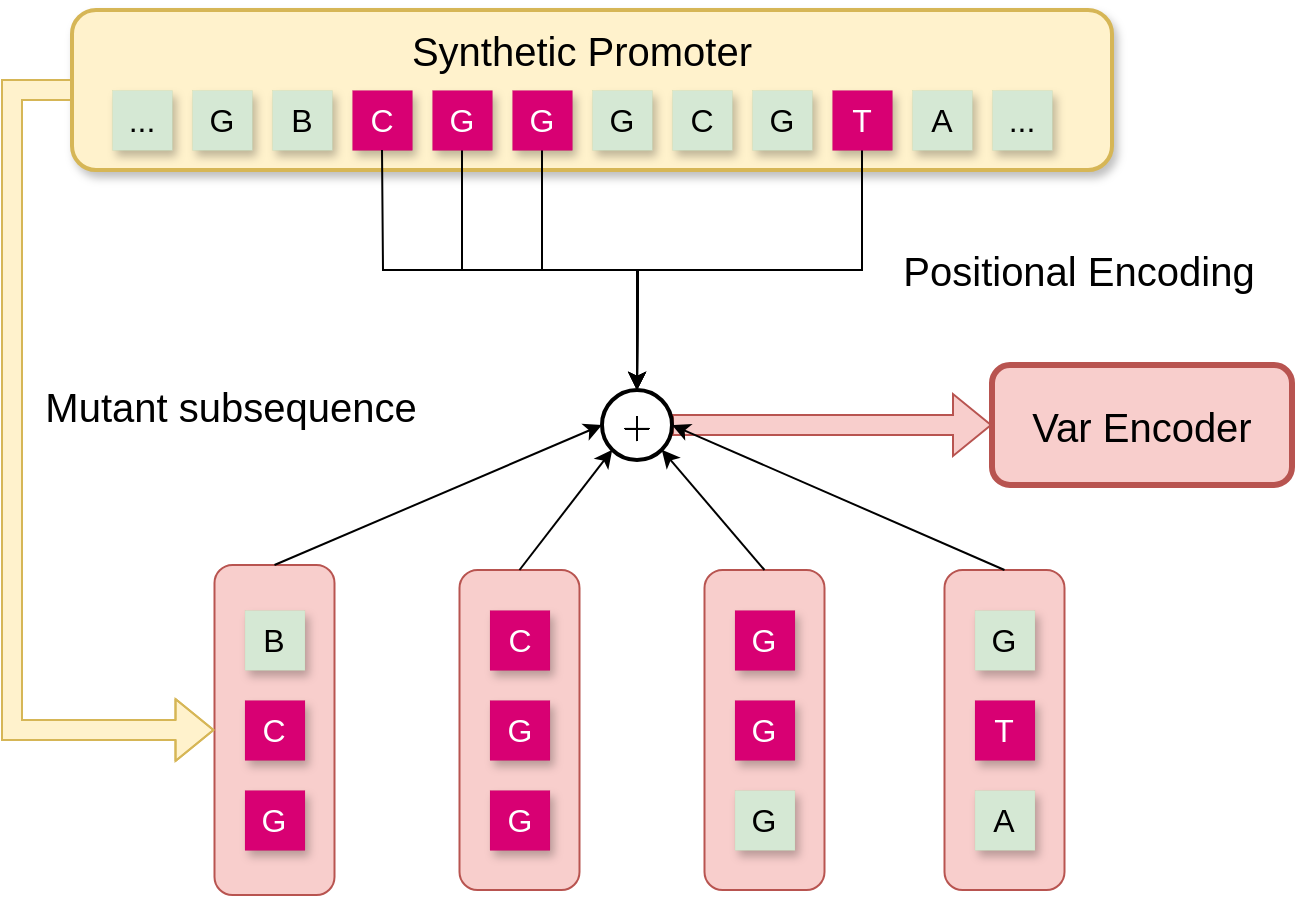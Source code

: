 <mxfile version="20.0.4" type="device"><diagram id="7jT-w3ZunMk3Fu8jAzXs" name="Page-1"><mxGraphModel dx="1483" dy="881" grid="1" gridSize="10" guides="1" tooltips="1" connect="1" arrows="1" fold="1" page="1" pageScale="1" pageWidth="800" pageHeight="500" math="1" shadow="0"><root><mxCell id="0"/><mxCell id="1" parent="0"/><mxCell id="Ho4H0dUEALKZsUrkJsl0-78" value="" style="shape=flexArrow;endArrow=classic;html=1;rounded=0;fontSize=20;exitX=1;exitY=0.5;exitDx=0;exitDy=0;fillColor=#f8cecc;strokeColor=#b85450;entryX=0;entryY=0.5;entryDx=0;entryDy=0;" parent="1" source="Ho4H0dUEALKZsUrkJsl0-71" target="Ho4H0dUEALKZsUrkJsl0-82" edge="1"><mxGeometry width="50" height="50" relative="1" as="geometry"><mxPoint x="42.5" y="210" as="sourcePoint"/><mxPoint x="782.5" y="250" as="targetPoint"/></mxGeometry></mxCell><mxCell id="Ho4H0dUEALKZsUrkJsl0-63" value="" style="rounded=1;whiteSpace=wrap;html=1;fillColor=#f8cecc;strokeColor=#b85450;rotation=-90;" parent="1" vertex="1"><mxGeometry x="506.25" y="370" width="160" height="60" as="geometry"/></mxCell><mxCell id="Ho4H0dUEALKZsUrkJsl0-45" value="" style="rounded=1;whiteSpace=wrap;html=1;fillColor=#f8cecc;strokeColor=#b85450;rotation=-90;" parent="1" vertex="1"><mxGeometry x="138.75" y="370" width="165" height="60" as="geometry"/></mxCell><mxCell id="Ho4H0dUEALKZsUrkJsl0-15" value="" style="rounded=1;whiteSpace=wrap;html=1;strokeWidth=2;shadow=1;glass=0;sketch=0;fillColor=#fff2cc;strokeColor=#d6b656;fontSize=16;" parent="1" vertex="1"><mxGeometry x="120" y="40" width="520" height="80" as="geometry"/></mxCell><mxCell id="Ho4H0dUEALKZsUrkJsl0-16" value="..." style="rounded=0;whiteSpace=wrap;html=1;strokeWidth=0;fillColor=#d5e8d4;strokeColor=#82b366;fontSize=16;shadow=1;" parent="1" vertex="1"><mxGeometry x="140" y="80" width="30" height="30" as="geometry"/></mxCell><mxCell id="Ho4H0dUEALKZsUrkJsl0-17" value="G" style="rounded=0;whiteSpace=wrap;html=1;strokeWidth=0;fillColor=#d5e8d4;strokeColor=#82b366;fontSize=16;shadow=1;" parent="1" vertex="1"><mxGeometry x="180" y="80" width="30" height="30" as="geometry"/></mxCell><mxCell id="Ho4H0dUEALKZsUrkJsl0-18" value="B" style="rounded=0;whiteSpace=wrap;html=1;strokeWidth=0;fillColor=#d5e8d4;strokeColor=#82b366;fontSize=16;shadow=1;" parent="1" vertex="1"><mxGeometry x="220" y="80" width="30" height="30" as="geometry"/></mxCell><mxCell id="Ho4H0dUEALKZsUrkJsl0-19" value="C" style="rounded=0;whiteSpace=wrap;html=1;strokeWidth=0;fillColor=#d80073;strokeColor=#A50040;fontSize=16;glass=0;shadow=1;fontColor=#ffffff;" parent="1" vertex="1"><mxGeometry x="260" y="80" width="30" height="30" as="geometry"/></mxCell><mxCell id="Ho4H0dUEALKZsUrkJsl0-68" style="edgeStyle=orthogonalEdgeStyle;rounded=0;orthogonalLoop=1;jettySize=auto;html=1;exitX=0.5;exitY=1;exitDx=0;exitDy=0;fontSize=20;" parent="1" source="Ho4H0dUEALKZsUrkJsl0-20" edge="1"><mxGeometry relative="1" as="geometry"><mxPoint x="402.5" y="230" as="targetPoint"/></mxGeometry></mxCell><mxCell id="Ho4H0dUEALKZsUrkJsl0-20" value="G" style="rounded=0;whiteSpace=wrap;html=1;strokeWidth=0;fillColor=#d80073;strokeColor=#A50040;fontSize=16;shadow=1;fontColor=#ffffff;" parent="1" vertex="1"><mxGeometry x="300" y="80" width="30" height="30" as="geometry"/></mxCell><mxCell id="Ho4H0dUEALKZsUrkJsl0-69" style="edgeStyle=orthogonalEdgeStyle;rounded=0;orthogonalLoop=1;jettySize=auto;html=1;exitX=0.5;exitY=1;exitDx=0;exitDy=0;fontSize=20;" parent="1" source="Ho4H0dUEALKZsUrkJsl0-21" edge="1"><mxGeometry relative="1" as="geometry"><mxPoint x="402.5" y="230" as="targetPoint"/></mxGeometry></mxCell><mxCell id="Ho4H0dUEALKZsUrkJsl0-21" value="G" style="rounded=0;whiteSpace=wrap;html=1;strokeWidth=0;fillColor=#d80073;strokeColor=#A50040;fontSize=16;shadow=1;fontColor=#ffffff;" parent="1" vertex="1"><mxGeometry x="340" y="80" width="30" height="30" as="geometry"/></mxCell><mxCell id="Ho4H0dUEALKZsUrkJsl0-22" value="G" style="rounded=0;whiteSpace=wrap;html=1;strokeWidth=0;fillColor=#d5e8d4;strokeColor=#82b366;fontSize=16;shadow=1;" parent="1" vertex="1"><mxGeometry x="380" y="80" width="30" height="30" as="geometry"/></mxCell><mxCell id="Ho4H0dUEALKZsUrkJsl0-23" value="C" style="rounded=0;whiteSpace=wrap;html=1;strokeWidth=0;fillColor=#d5e8d4;strokeColor=#82b366;fontSize=16;shadow=1;" parent="1" vertex="1"><mxGeometry x="420" y="80" width="30" height="30" as="geometry"/></mxCell><mxCell id="Ho4H0dUEALKZsUrkJsl0-24" value="G" style="rounded=0;whiteSpace=wrap;html=1;strokeWidth=0;fillColor=#d5e8d4;strokeColor=#82b366;fontSize=16;shadow=1;" parent="1" vertex="1"><mxGeometry x="460" y="80" width="30" height="30" as="geometry"/></mxCell><mxCell id="Ho4H0dUEALKZsUrkJsl0-70" style="edgeStyle=orthogonalEdgeStyle;rounded=0;orthogonalLoop=1;jettySize=auto;html=1;exitX=0.5;exitY=1;exitDx=0;exitDy=0;fontSize=20;" parent="1" source="Ho4H0dUEALKZsUrkJsl0-25" edge="1"><mxGeometry relative="1" as="geometry"><mxPoint x="402.5" y="230" as="targetPoint"/></mxGeometry></mxCell><mxCell id="Ho4H0dUEALKZsUrkJsl0-25" value="T" style="rounded=0;whiteSpace=wrap;html=1;strokeWidth=0;fillColor=#d80073;strokeColor=#A50040;fontSize=16;shadow=1;fontColor=#ffffff;" parent="1" vertex="1"><mxGeometry x="500" y="80" width="30" height="30" as="geometry"/></mxCell><mxCell id="Ho4H0dUEALKZsUrkJsl0-26" value="A" style="rounded=0;whiteSpace=wrap;html=1;strokeWidth=0;fillColor=#d5e8d4;strokeColor=#82b366;fontSize=16;shadow=1;" parent="1" vertex="1"><mxGeometry x="540" y="80" width="30" height="30" as="geometry"/></mxCell><mxCell id="Ho4H0dUEALKZsUrkJsl0-27" value="..." style="rounded=0;whiteSpace=wrap;html=1;strokeWidth=0;fillColor=#d5e8d4;strokeColor=#82b366;fontSize=16;shadow=1;" parent="1" vertex="1"><mxGeometry x="580" y="80" width="30" height="30" as="geometry"/></mxCell><mxCell id="Ho4H0dUEALKZsUrkJsl0-28" value="&lt;font style=&quot;font-size: 20px;&quot;&gt;Synthetic Promoter&lt;/font&gt;" style="text;html=1;strokeColor=none;fillColor=none;align=center;verticalAlign=middle;whiteSpace=wrap;rounded=0;shadow=1;glass=0;sketch=0;fontSize=16;" parent="1" vertex="1"><mxGeometry x="120" y="40" width="510" height="40" as="geometry"/></mxCell><mxCell id="Ho4H0dUEALKZsUrkJsl0-42" value="B" style="rounded=0;whiteSpace=wrap;html=1;strokeWidth=0;fillColor=#d5e8d4;strokeColor=#82b366;fontSize=16;shadow=1;" parent="1" vertex="1"><mxGeometry x="206.25" y="340" width="30" height="30" as="geometry"/></mxCell><mxCell id="Ho4H0dUEALKZsUrkJsl0-43" value="C" style="rounded=0;whiteSpace=wrap;html=1;strokeWidth=0;fillColor=#d80073;strokeColor=#A50040;fontSize=16;glass=0;shadow=1;fontColor=#ffffff;" parent="1" vertex="1"><mxGeometry x="206.25" y="385" width="30" height="30" as="geometry"/></mxCell><mxCell id="Ho4H0dUEALKZsUrkJsl0-44" value="G" style="rounded=0;whiteSpace=wrap;html=1;strokeWidth=0;fillColor=#d80073;strokeColor=#A50040;fontSize=16;shadow=1;fontColor=#ffffff;" parent="1" vertex="1"><mxGeometry x="206.25" y="430" width="30" height="30" as="geometry"/></mxCell><mxCell id="Ho4H0dUEALKZsUrkJsl0-46" value="" style="rounded=1;whiteSpace=wrap;html=1;fillColor=#f8cecc;strokeColor=#b85450;rotation=-90;" parent="1" vertex="1"><mxGeometry x="263.75" y="370" width="160" height="60" as="geometry"/></mxCell><mxCell id="Ho4H0dUEALKZsUrkJsl0-50" value="C" style="rounded=0;whiteSpace=wrap;html=1;strokeWidth=0;fillColor=#d80073;strokeColor=#A50040;fontSize=16;glass=0;shadow=1;fontColor=#ffffff;" parent="1" vertex="1"><mxGeometry x="328.75" y="340" width="30" height="30" as="geometry"/></mxCell><mxCell id="Ho4H0dUEALKZsUrkJsl0-51" value="G" style="rounded=0;whiteSpace=wrap;html=1;strokeWidth=0;fillColor=#d80073;strokeColor=#A50040;fontSize=16;shadow=1;fontColor=#ffffff;" parent="1" vertex="1"><mxGeometry x="328.75" y="385" width="30" height="30" as="geometry"/></mxCell><mxCell id="Ho4H0dUEALKZsUrkJsl0-52" value="G" style="rounded=0;whiteSpace=wrap;html=1;strokeWidth=0;fillColor=#d80073;strokeColor=#A50040;fontSize=16;shadow=1;fontColor=#ffffff;" parent="1" vertex="1"><mxGeometry x="328.75" y="430" width="30" height="30" as="geometry"/></mxCell><mxCell id="Ho4H0dUEALKZsUrkJsl0-53" value="" style="rounded=1;whiteSpace=wrap;html=1;fillColor=#f8cecc;strokeColor=#b85450;rotation=-90;" parent="1" vertex="1"><mxGeometry x="386.25" y="370" width="160" height="60" as="geometry"/></mxCell><mxCell id="Ho4H0dUEALKZsUrkJsl0-54" value="G" style="rounded=0;whiteSpace=wrap;html=1;strokeWidth=0;fillColor=#d80073;strokeColor=#A50040;fontSize=16;shadow=1;fontColor=#ffffff;" parent="1" vertex="1"><mxGeometry x="451.25" y="340" width="30" height="30" as="geometry"/></mxCell><mxCell id="Ho4H0dUEALKZsUrkJsl0-55" value="G" style="rounded=0;whiteSpace=wrap;html=1;strokeWidth=0;fillColor=#d80073;strokeColor=#A50040;fontSize=16;shadow=1;fontColor=#ffffff;" parent="1" vertex="1"><mxGeometry x="451.25" y="385" width="30" height="30" as="geometry"/></mxCell><mxCell id="Ho4H0dUEALKZsUrkJsl0-56" value="G" style="rounded=0;whiteSpace=wrap;html=1;strokeWidth=0;fillColor=#d5e8d4;strokeColor=#82b366;fontSize=16;shadow=1;" parent="1" vertex="1"><mxGeometry x="451.25" y="430" width="30" height="30" as="geometry"/></mxCell><mxCell id="Ho4H0dUEALKZsUrkJsl0-60" value="G" style="rounded=0;whiteSpace=wrap;html=1;strokeWidth=0;fillColor=#d5e8d4;strokeColor=#82b366;fontSize=16;shadow=1;" parent="1" vertex="1"><mxGeometry x="571.25" y="340" width="30" height="30" as="geometry"/></mxCell><mxCell id="Ho4H0dUEALKZsUrkJsl0-61" value="T" style="rounded=0;whiteSpace=wrap;html=1;strokeWidth=0;fillColor=#d80073;strokeColor=#A50040;fontSize=16;shadow=1;fontColor=#ffffff;" parent="1" vertex="1"><mxGeometry x="571.25" y="385" width="30" height="30" as="geometry"/></mxCell><mxCell id="Ho4H0dUEALKZsUrkJsl0-62" value="A" style="rounded=0;whiteSpace=wrap;html=1;strokeWidth=0;fillColor=#d5e8d4;strokeColor=#82b366;fontSize=16;shadow=1;" parent="1" vertex="1"><mxGeometry x="571.25" y="430" width="30" height="30" as="geometry"/></mxCell><mxCell id="Ho4H0dUEALKZsUrkJsl0-67" value="" style="endArrow=classic;html=1;rounded=0;fontSize=20;exitX=0.5;exitY=1;exitDx=0;exitDy=0;" parent="1" source="Ho4H0dUEALKZsUrkJsl0-19" edge="1"><mxGeometry width="50" height="50" relative="1" as="geometry"><mxPoint x="262.5" y="250" as="sourcePoint"/><mxPoint x="402.5" y="230" as="targetPoint"/><Array as="points"><mxPoint x="275.5" y="170"/><mxPoint x="402.5" y="170"/></Array></mxGeometry></mxCell><mxCell id="Ho4H0dUEALKZsUrkJsl0-71" value="$$+$$" style="ellipse;whiteSpace=wrap;html=1;aspect=fixed;rounded=0;shadow=0;glass=0;sketch=0;fontFamily=Helvetica;fontSize=16;strokeWidth=2;" parent="1" vertex="1"><mxGeometry x="385" y="230" width="35" height="35" as="geometry"/></mxCell><mxCell id="Ho4H0dUEALKZsUrkJsl0-79" value="Positional Encoding" style="text;html=1;align=center;verticalAlign=middle;resizable=0;points=[];autosize=1;strokeColor=none;fillColor=none;fontSize=20;" parent="1" vertex="1"><mxGeometry x="522.5" y="150" width="200" height="40" as="geometry"/></mxCell><mxCell id="Ho4H0dUEALKZsUrkJsl0-82" value="Var Encoder" style="rounded=1;whiteSpace=wrap;html=1;fontSize=20;strokeWidth=3;fillColor=#f8cecc;strokeColor=#b85450;" parent="1" vertex="1"><mxGeometry x="580" y="217.5" width="150" height="60" as="geometry"/></mxCell><mxCell id="Ho4H0dUEALKZsUrkJsl0-83" value="&lt;font style=&quot;font-size: 20px;&quot;&gt;Mutant subsequence&lt;/font&gt;" style="text;html=1;align=center;verticalAlign=middle;resizable=0;points=[];autosize=1;strokeColor=none;fillColor=none;" parent="1" vertex="1"><mxGeometry x="93.75" y="217.5" width="210" height="40" as="geometry"/></mxCell><mxCell id="wN_v2Y51b7ckaj8j1L2Q-1" value="" style="shape=flexArrow;endArrow=classic;html=1;rounded=0;exitX=0;exitY=1;exitDx=0;exitDy=0;entryX=0.5;entryY=0;entryDx=0;entryDy=0;fillColor=#fff2cc;strokeColor=#d6b656;" edge="1" parent="1" source="Ho4H0dUEALKZsUrkJsl0-28" target="Ho4H0dUEALKZsUrkJsl0-45"><mxGeometry width="50" height="50" relative="1" as="geometry"><mxPoint x="480" y="230" as="sourcePoint"/><mxPoint x="530" y="180" as="targetPoint"/><Array as="points"><mxPoint x="90" y="80"/><mxPoint x="90" y="400"/></Array></mxGeometry></mxCell><mxCell id="wN_v2Y51b7ckaj8j1L2Q-2" value="" style="endArrow=classic;html=1;rounded=0;exitX=1;exitY=0.5;exitDx=0;exitDy=0;entryX=0;entryY=0.5;entryDx=0;entryDy=0;" edge="1" parent="1" source="Ho4H0dUEALKZsUrkJsl0-45" target="Ho4H0dUEALKZsUrkJsl0-71"><mxGeometry width="50" height="50" relative="1" as="geometry"><mxPoint x="250" y="370" as="sourcePoint"/><mxPoint x="300" y="320" as="targetPoint"/></mxGeometry></mxCell><mxCell id="wN_v2Y51b7ckaj8j1L2Q-3" value="" style="endArrow=classic;html=1;rounded=0;exitX=1;exitY=0.5;exitDx=0;exitDy=0;entryX=0;entryY=1;entryDx=0;entryDy=0;" edge="1" parent="1" source="Ho4H0dUEALKZsUrkJsl0-46" target="Ho4H0dUEALKZsUrkJsl0-71"><mxGeometry width="50" height="50" relative="1" as="geometry"><mxPoint x="250" y="370" as="sourcePoint"/><mxPoint x="300" y="320" as="targetPoint"/></mxGeometry></mxCell><mxCell id="wN_v2Y51b7ckaj8j1L2Q-4" value="" style="endArrow=classic;html=1;rounded=0;exitX=1;exitY=0.5;exitDx=0;exitDy=0;entryX=1;entryY=1;entryDx=0;entryDy=0;" edge="1" parent="1" source="Ho4H0dUEALKZsUrkJsl0-53" target="Ho4H0dUEALKZsUrkJsl0-71"><mxGeometry width="50" height="50" relative="1" as="geometry"><mxPoint x="250" y="370" as="sourcePoint"/><mxPoint x="300" y="320" as="targetPoint"/></mxGeometry></mxCell><mxCell id="wN_v2Y51b7ckaj8j1L2Q-5" value="" style="endArrow=classic;html=1;rounded=0;exitX=1;exitY=0.5;exitDx=0;exitDy=0;entryX=1;entryY=0.5;entryDx=0;entryDy=0;" edge="1" parent="1" source="Ho4H0dUEALKZsUrkJsl0-63" target="Ho4H0dUEALKZsUrkJsl0-71"><mxGeometry width="50" height="50" relative="1" as="geometry"><mxPoint x="250" y="370" as="sourcePoint"/><mxPoint x="300" y="320" as="targetPoint"/></mxGeometry></mxCell></root></mxGraphModel></diagram></mxfile>